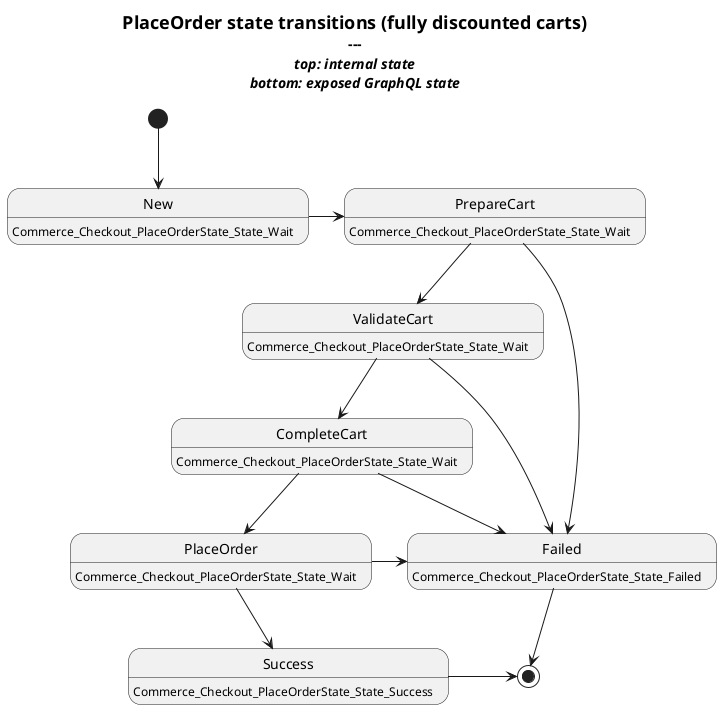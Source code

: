@startuml
scale max 1024 width
hide empty description

title
	= PlaceOrder state transitions (fully discounted carts)
	---
	//top: internal state//
	//bottom: exposed GraphQL state//
end title

state New: Commerce_Checkout_PlaceOrderState_State_Wait
state PrepareCart: Commerce_Checkout_PlaceOrderState_State_Wait
state ValidateCart: Commerce_Checkout_PlaceOrderState_State_Wait
state CompleteCart: Commerce_Checkout_PlaceOrderState_State_Wait
state PlaceOrder: Commerce_Checkout_PlaceOrderState_State_Wait
state Failed: Commerce_Checkout_PlaceOrderState_State_Failed
state Success: Commerce_Checkout_PlaceOrderState_State_Success

[*] --> New
New -r-> PrepareCart
PrepareCart -d-> ValidateCart
PrepareCart -d-> Failed
ValidateCart -d-> CompleteCart
ValidateCart -r-> Failed
CompleteCart -d-> PlaceOrder
CompleteCart -r-> Failed
PlaceOrder -d-> Success
PlaceOrder -r-> Failed

Failed --> [*]
Success -> [*]

@enduml
